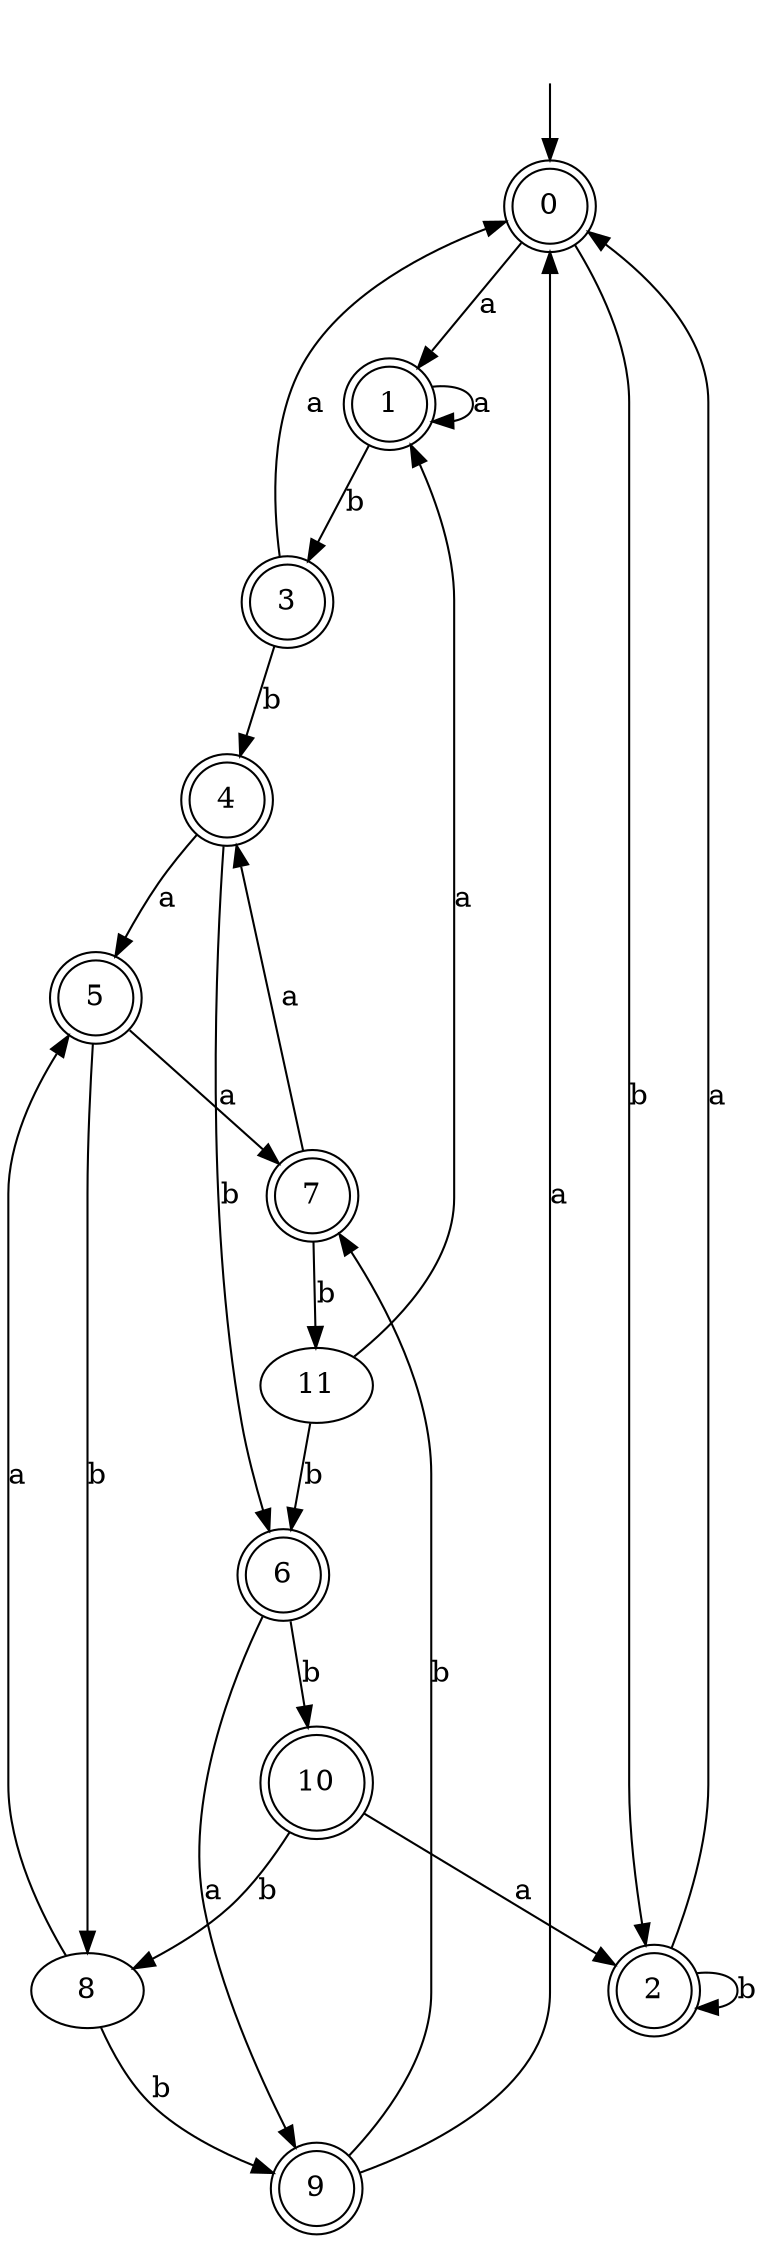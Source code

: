 digraph RandomDFA {
  __start0 [label="", shape=none];
  __start0 -> 0 [label=""];
  0 [shape=circle] [shape=doublecircle]
  0 -> 1 [label="a"]
  0 -> 2 [label="b"]
  1 [shape=doublecircle]
  1 -> 1 [label="a"]
  1 -> 3 [label="b"]
  2 [shape=doublecircle]
  2 -> 0 [label="a"]
  2 -> 2 [label="b"]
  3 [shape=doublecircle]
  3 -> 0 [label="a"]
  3 -> 4 [label="b"]
  4 [shape=doublecircle]
  4 -> 5 [label="a"]
  4 -> 6 [label="b"]
  5 [shape=doublecircle]
  5 -> 7 [label="a"]
  5 -> 8 [label="b"]
  6 [shape=doublecircle]
  6 -> 9 [label="a"]
  6 -> 10 [label="b"]
  7 [shape=doublecircle]
  7 -> 4 [label="a"]
  7 -> 11 [label="b"]
  8
  8 -> 5 [label="a"]
  8 -> 9 [label="b"]
  9 [shape=doublecircle]
  9 -> 0 [label="a"]
  9 -> 7 [label="b"]
  10 [shape=doublecircle]
  10 -> 2 [label="a"]
  10 -> 8 [label="b"]
  11
  11 -> 1 [label="a"]
  11 -> 6 [label="b"]
}
